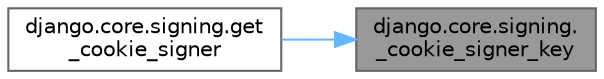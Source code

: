 digraph "django.core.signing._cookie_signer_key"
{
 // LATEX_PDF_SIZE
  bgcolor="transparent";
  edge [fontname=Helvetica,fontsize=10,labelfontname=Helvetica,labelfontsize=10];
  node [fontname=Helvetica,fontsize=10,shape=box,height=0.2,width=0.4];
  rankdir="RL";
  Node1 [id="Node000001",label="django.core.signing.\l_cookie_signer_key",height=0.2,width=0.4,color="gray40", fillcolor="grey60", style="filled", fontcolor="black",tooltip=" "];
  Node1 -> Node2 [id="edge1_Node000001_Node000002",dir="back",color="steelblue1",style="solid",tooltip=" "];
  Node2 [id="Node000002",label="django.core.signing.get\l_cookie_signer",height=0.2,width=0.4,color="grey40", fillcolor="white", style="filled",URL="$namespacedjango_1_1core_1_1signing.html#ad82ffacd7c64b705da776eb7ac005e25",tooltip=" "];
}
